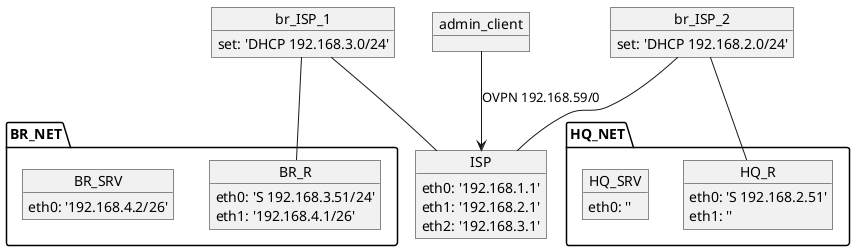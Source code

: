 @startuml

package HQ_NET {

    object HQ_R {
        eth0: 'S 192.168.2.51'
        eth1: ''
    }
    object HQ_SRV {
        eth0: ''
    }

}
package BR_NET {
    object BR_R {
        eth0: 'S 192.168.3.51/24'
        eth1: '192.168.4.1/26'
    }
    object BR_SRV {
        eth0: '192.168.4.2/26'
    }
}

object ISP {
        eth0: '192.168.1.1'
        eth1: '192.168.2.1'
        eth2: '192.168.3.1'
    }
object admin_client

object br_ISP_1 {
    set: 'DHCP 192.168.3.0/24'
}

object br_ISP_2 {
    set: 'DHCP 192.168.2.0/24'
}

br_ISP_1 -- ISP 
br_ISP_2 -- ISP

br_ISP_1 -- BR_R
br_ISP_2 -- HQ_R

admin_client --> ISP : OVPN 192.168.59/0

@enduml
